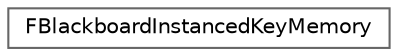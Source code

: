 digraph "Graphical Class Hierarchy"
{
 // INTERACTIVE_SVG=YES
 // LATEX_PDF_SIZE
  bgcolor="transparent";
  edge [fontname=Helvetica,fontsize=10,labelfontname=Helvetica,labelfontsize=10];
  node [fontname=Helvetica,fontsize=10,shape=box,height=0.2,width=0.4];
  rankdir="LR";
  Node0 [id="Node000000",label="FBlackboardInstancedKeyMemory",height=0.2,width=0.4,color="grey40", fillcolor="white", style="filled",URL="$d1/d7f/structFBlackboardInstancedKeyMemory.html",tooltip=" "];
}
